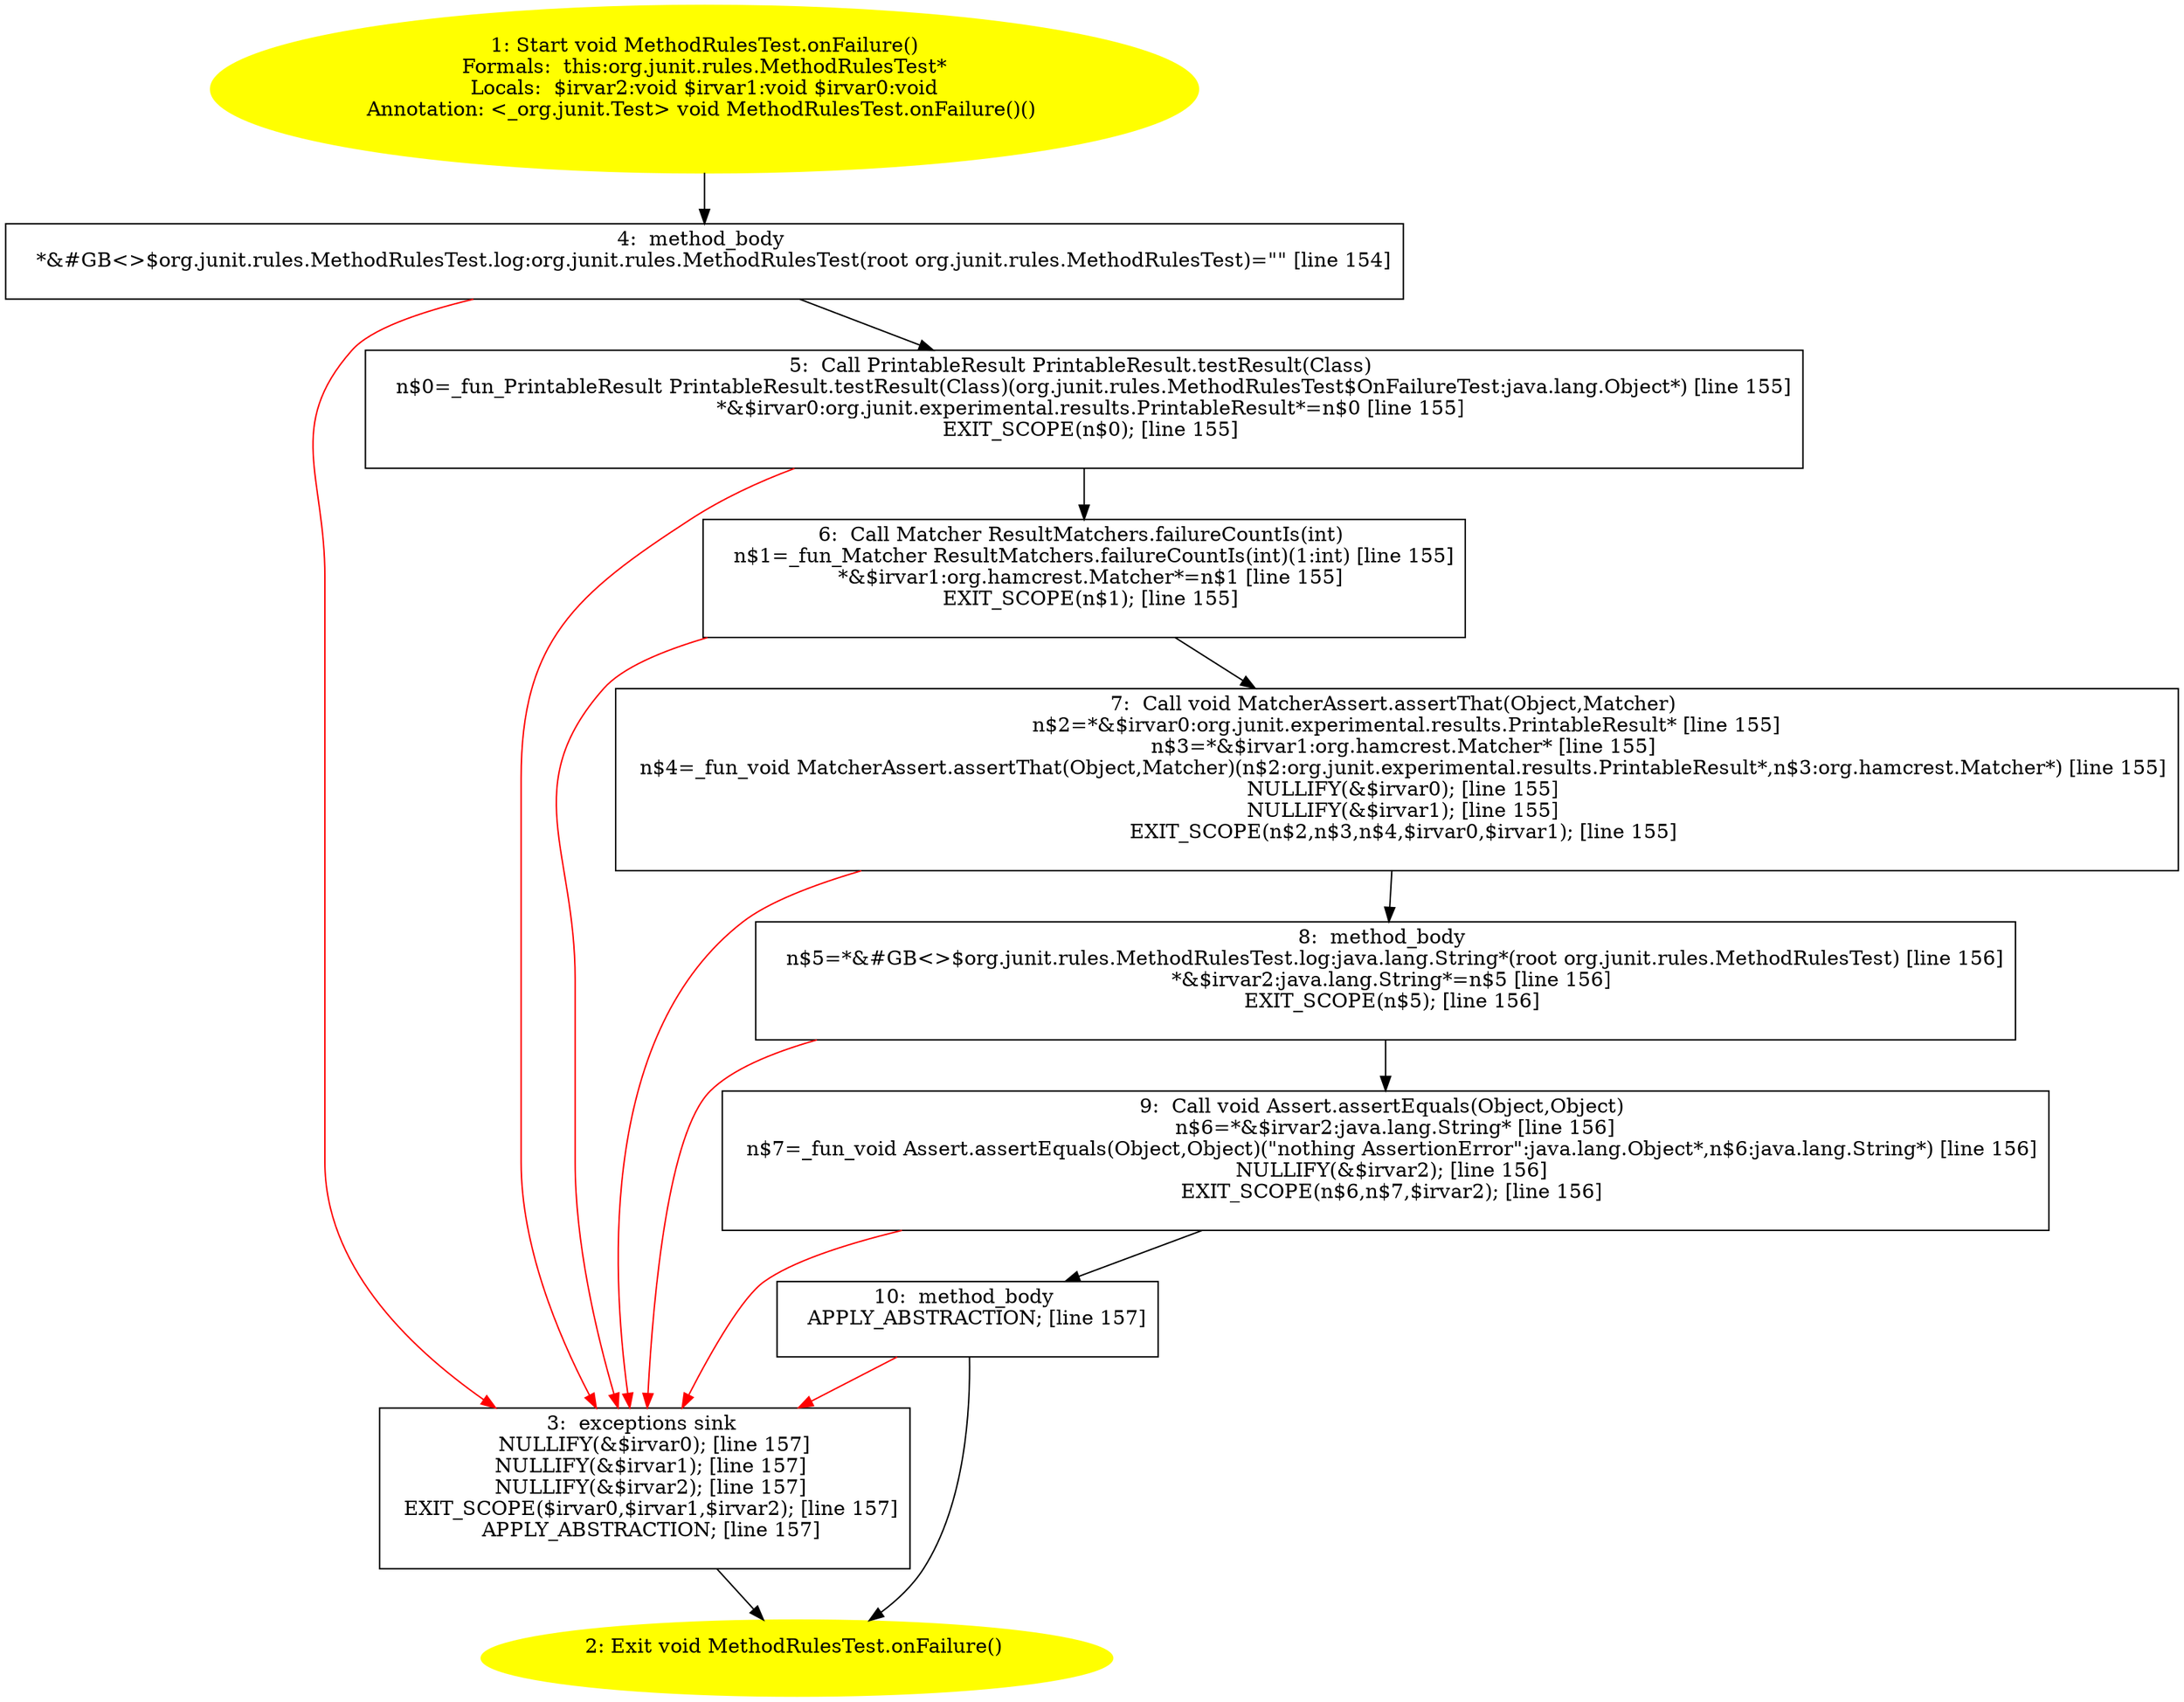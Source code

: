 /* @generated */
digraph cfg {
"org.junit.rules.MethodRulesTest.onFailure():void.2cc185d5e163ac3e4505dbe02dfc527e_1" [label="1: Start void MethodRulesTest.onFailure()\nFormals:  this:org.junit.rules.MethodRulesTest*\nLocals:  $irvar2:void $irvar1:void $irvar0:void\nAnnotation: <_org.junit.Test> void MethodRulesTest.onFailure()() \n  " color=yellow style=filled]
	

	 "org.junit.rules.MethodRulesTest.onFailure():void.2cc185d5e163ac3e4505dbe02dfc527e_1" -> "org.junit.rules.MethodRulesTest.onFailure():void.2cc185d5e163ac3e4505dbe02dfc527e_4" ;
"org.junit.rules.MethodRulesTest.onFailure():void.2cc185d5e163ac3e4505dbe02dfc527e_2" [label="2: Exit void MethodRulesTest.onFailure() \n  " color=yellow style=filled]
	

"org.junit.rules.MethodRulesTest.onFailure():void.2cc185d5e163ac3e4505dbe02dfc527e_3" [label="3:  exceptions sink \n   NULLIFY(&$irvar0); [line 157]\n  NULLIFY(&$irvar1); [line 157]\n  NULLIFY(&$irvar2); [line 157]\n  EXIT_SCOPE($irvar0,$irvar1,$irvar2); [line 157]\n  APPLY_ABSTRACTION; [line 157]\n " shape="box"]
	

	 "org.junit.rules.MethodRulesTest.onFailure():void.2cc185d5e163ac3e4505dbe02dfc527e_3" -> "org.junit.rules.MethodRulesTest.onFailure():void.2cc185d5e163ac3e4505dbe02dfc527e_2" ;
"org.junit.rules.MethodRulesTest.onFailure():void.2cc185d5e163ac3e4505dbe02dfc527e_4" [label="4:  method_body \n   *&#GB<>$org.junit.rules.MethodRulesTest.log:org.junit.rules.MethodRulesTest(root org.junit.rules.MethodRulesTest)=\"\" [line 154]\n " shape="box"]
	

	 "org.junit.rules.MethodRulesTest.onFailure():void.2cc185d5e163ac3e4505dbe02dfc527e_4" -> "org.junit.rules.MethodRulesTest.onFailure():void.2cc185d5e163ac3e4505dbe02dfc527e_5" ;
	 "org.junit.rules.MethodRulesTest.onFailure():void.2cc185d5e163ac3e4505dbe02dfc527e_4" -> "org.junit.rules.MethodRulesTest.onFailure():void.2cc185d5e163ac3e4505dbe02dfc527e_3" [color="red" ];
"org.junit.rules.MethodRulesTest.onFailure():void.2cc185d5e163ac3e4505dbe02dfc527e_5" [label="5:  Call PrintableResult PrintableResult.testResult(Class) \n   n$0=_fun_PrintableResult PrintableResult.testResult(Class)(org.junit.rules.MethodRulesTest$OnFailureTest:java.lang.Object*) [line 155]\n  *&$irvar0:org.junit.experimental.results.PrintableResult*=n$0 [line 155]\n  EXIT_SCOPE(n$0); [line 155]\n " shape="box"]
	

	 "org.junit.rules.MethodRulesTest.onFailure():void.2cc185d5e163ac3e4505dbe02dfc527e_5" -> "org.junit.rules.MethodRulesTest.onFailure():void.2cc185d5e163ac3e4505dbe02dfc527e_6" ;
	 "org.junit.rules.MethodRulesTest.onFailure():void.2cc185d5e163ac3e4505dbe02dfc527e_5" -> "org.junit.rules.MethodRulesTest.onFailure():void.2cc185d5e163ac3e4505dbe02dfc527e_3" [color="red" ];
"org.junit.rules.MethodRulesTest.onFailure():void.2cc185d5e163ac3e4505dbe02dfc527e_6" [label="6:  Call Matcher ResultMatchers.failureCountIs(int) \n   n$1=_fun_Matcher ResultMatchers.failureCountIs(int)(1:int) [line 155]\n  *&$irvar1:org.hamcrest.Matcher*=n$1 [line 155]\n  EXIT_SCOPE(n$1); [line 155]\n " shape="box"]
	

	 "org.junit.rules.MethodRulesTest.onFailure():void.2cc185d5e163ac3e4505dbe02dfc527e_6" -> "org.junit.rules.MethodRulesTest.onFailure():void.2cc185d5e163ac3e4505dbe02dfc527e_7" ;
	 "org.junit.rules.MethodRulesTest.onFailure():void.2cc185d5e163ac3e4505dbe02dfc527e_6" -> "org.junit.rules.MethodRulesTest.onFailure():void.2cc185d5e163ac3e4505dbe02dfc527e_3" [color="red" ];
"org.junit.rules.MethodRulesTest.onFailure():void.2cc185d5e163ac3e4505dbe02dfc527e_7" [label="7:  Call void MatcherAssert.assertThat(Object,Matcher) \n   n$2=*&$irvar0:org.junit.experimental.results.PrintableResult* [line 155]\n  n$3=*&$irvar1:org.hamcrest.Matcher* [line 155]\n  n$4=_fun_void MatcherAssert.assertThat(Object,Matcher)(n$2:org.junit.experimental.results.PrintableResult*,n$3:org.hamcrest.Matcher*) [line 155]\n  NULLIFY(&$irvar0); [line 155]\n  NULLIFY(&$irvar1); [line 155]\n  EXIT_SCOPE(n$2,n$3,n$4,$irvar0,$irvar1); [line 155]\n " shape="box"]
	

	 "org.junit.rules.MethodRulesTest.onFailure():void.2cc185d5e163ac3e4505dbe02dfc527e_7" -> "org.junit.rules.MethodRulesTest.onFailure():void.2cc185d5e163ac3e4505dbe02dfc527e_8" ;
	 "org.junit.rules.MethodRulesTest.onFailure():void.2cc185d5e163ac3e4505dbe02dfc527e_7" -> "org.junit.rules.MethodRulesTest.onFailure():void.2cc185d5e163ac3e4505dbe02dfc527e_3" [color="red" ];
"org.junit.rules.MethodRulesTest.onFailure():void.2cc185d5e163ac3e4505dbe02dfc527e_8" [label="8:  method_body \n   n$5=*&#GB<>$org.junit.rules.MethodRulesTest.log:java.lang.String*(root org.junit.rules.MethodRulesTest) [line 156]\n  *&$irvar2:java.lang.String*=n$5 [line 156]\n  EXIT_SCOPE(n$5); [line 156]\n " shape="box"]
	

	 "org.junit.rules.MethodRulesTest.onFailure():void.2cc185d5e163ac3e4505dbe02dfc527e_8" -> "org.junit.rules.MethodRulesTest.onFailure():void.2cc185d5e163ac3e4505dbe02dfc527e_9" ;
	 "org.junit.rules.MethodRulesTest.onFailure():void.2cc185d5e163ac3e4505dbe02dfc527e_8" -> "org.junit.rules.MethodRulesTest.onFailure():void.2cc185d5e163ac3e4505dbe02dfc527e_3" [color="red" ];
"org.junit.rules.MethodRulesTest.onFailure():void.2cc185d5e163ac3e4505dbe02dfc527e_9" [label="9:  Call void Assert.assertEquals(Object,Object) \n   n$6=*&$irvar2:java.lang.String* [line 156]\n  n$7=_fun_void Assert.assertEquals(Object,Object)(\"nothing AssertionError\":java.lang.Object*,n$6:java.lang.String*) [line 156]\n  NULLIFY(&$irvar2); [line 156]\n  EXIT_SCOPE(n$6,n$7,$irvar2); [line 156]\n " shape="box"]
	

	 "org.junit.rules.MethodRulesTest.onFailure():void.2cc185d5e163ac3e4505dbe02dfc527e_9" -> "org.junit.rules.MethodRulesTest.onFailure():void.2cc185d5e163ac3e4505dbe02dfc527e_10" ;
	 "org.junit.rules.MethodRulesTest.onFailure():void.2cc185d5e163ac3e4505dbe02dfc527e_9" -> "org.junit.rules.MethodRulesTest.onFailure():void.2cc185d5e163ac3e4505dbe02dfc527e_3" [color="red" ];
"org.junit.rules.MethodRulesTest.onFailure():void.2cc185d5e163ac3e4505dbe02dfc527e_10" [label="10:  method_body \n   APPLY_ABSTRACTION; [line 157]\n " shape="box"]
	

	 "org.junit.rules.MethodRulesTest.onFailure():void.2cc185d5e163ac3e4505dbe02dfc527e_10" -> "org.junit.rules.MethodRulesTest.onFailure():void.2cc185d5e163ac3e4505dbe02dfc527e_2" ;
	 "org.junit.rules.MethodRulesTest.onFailure():void.2cc185d5e163ac3e4505dbe02dfc527e_10" -> "org.junit.rules.MethodRulesTest.onFailure():void.2cc185d5e163ac3e4505dbe02dfc527e_3" [color="red" ];
}
